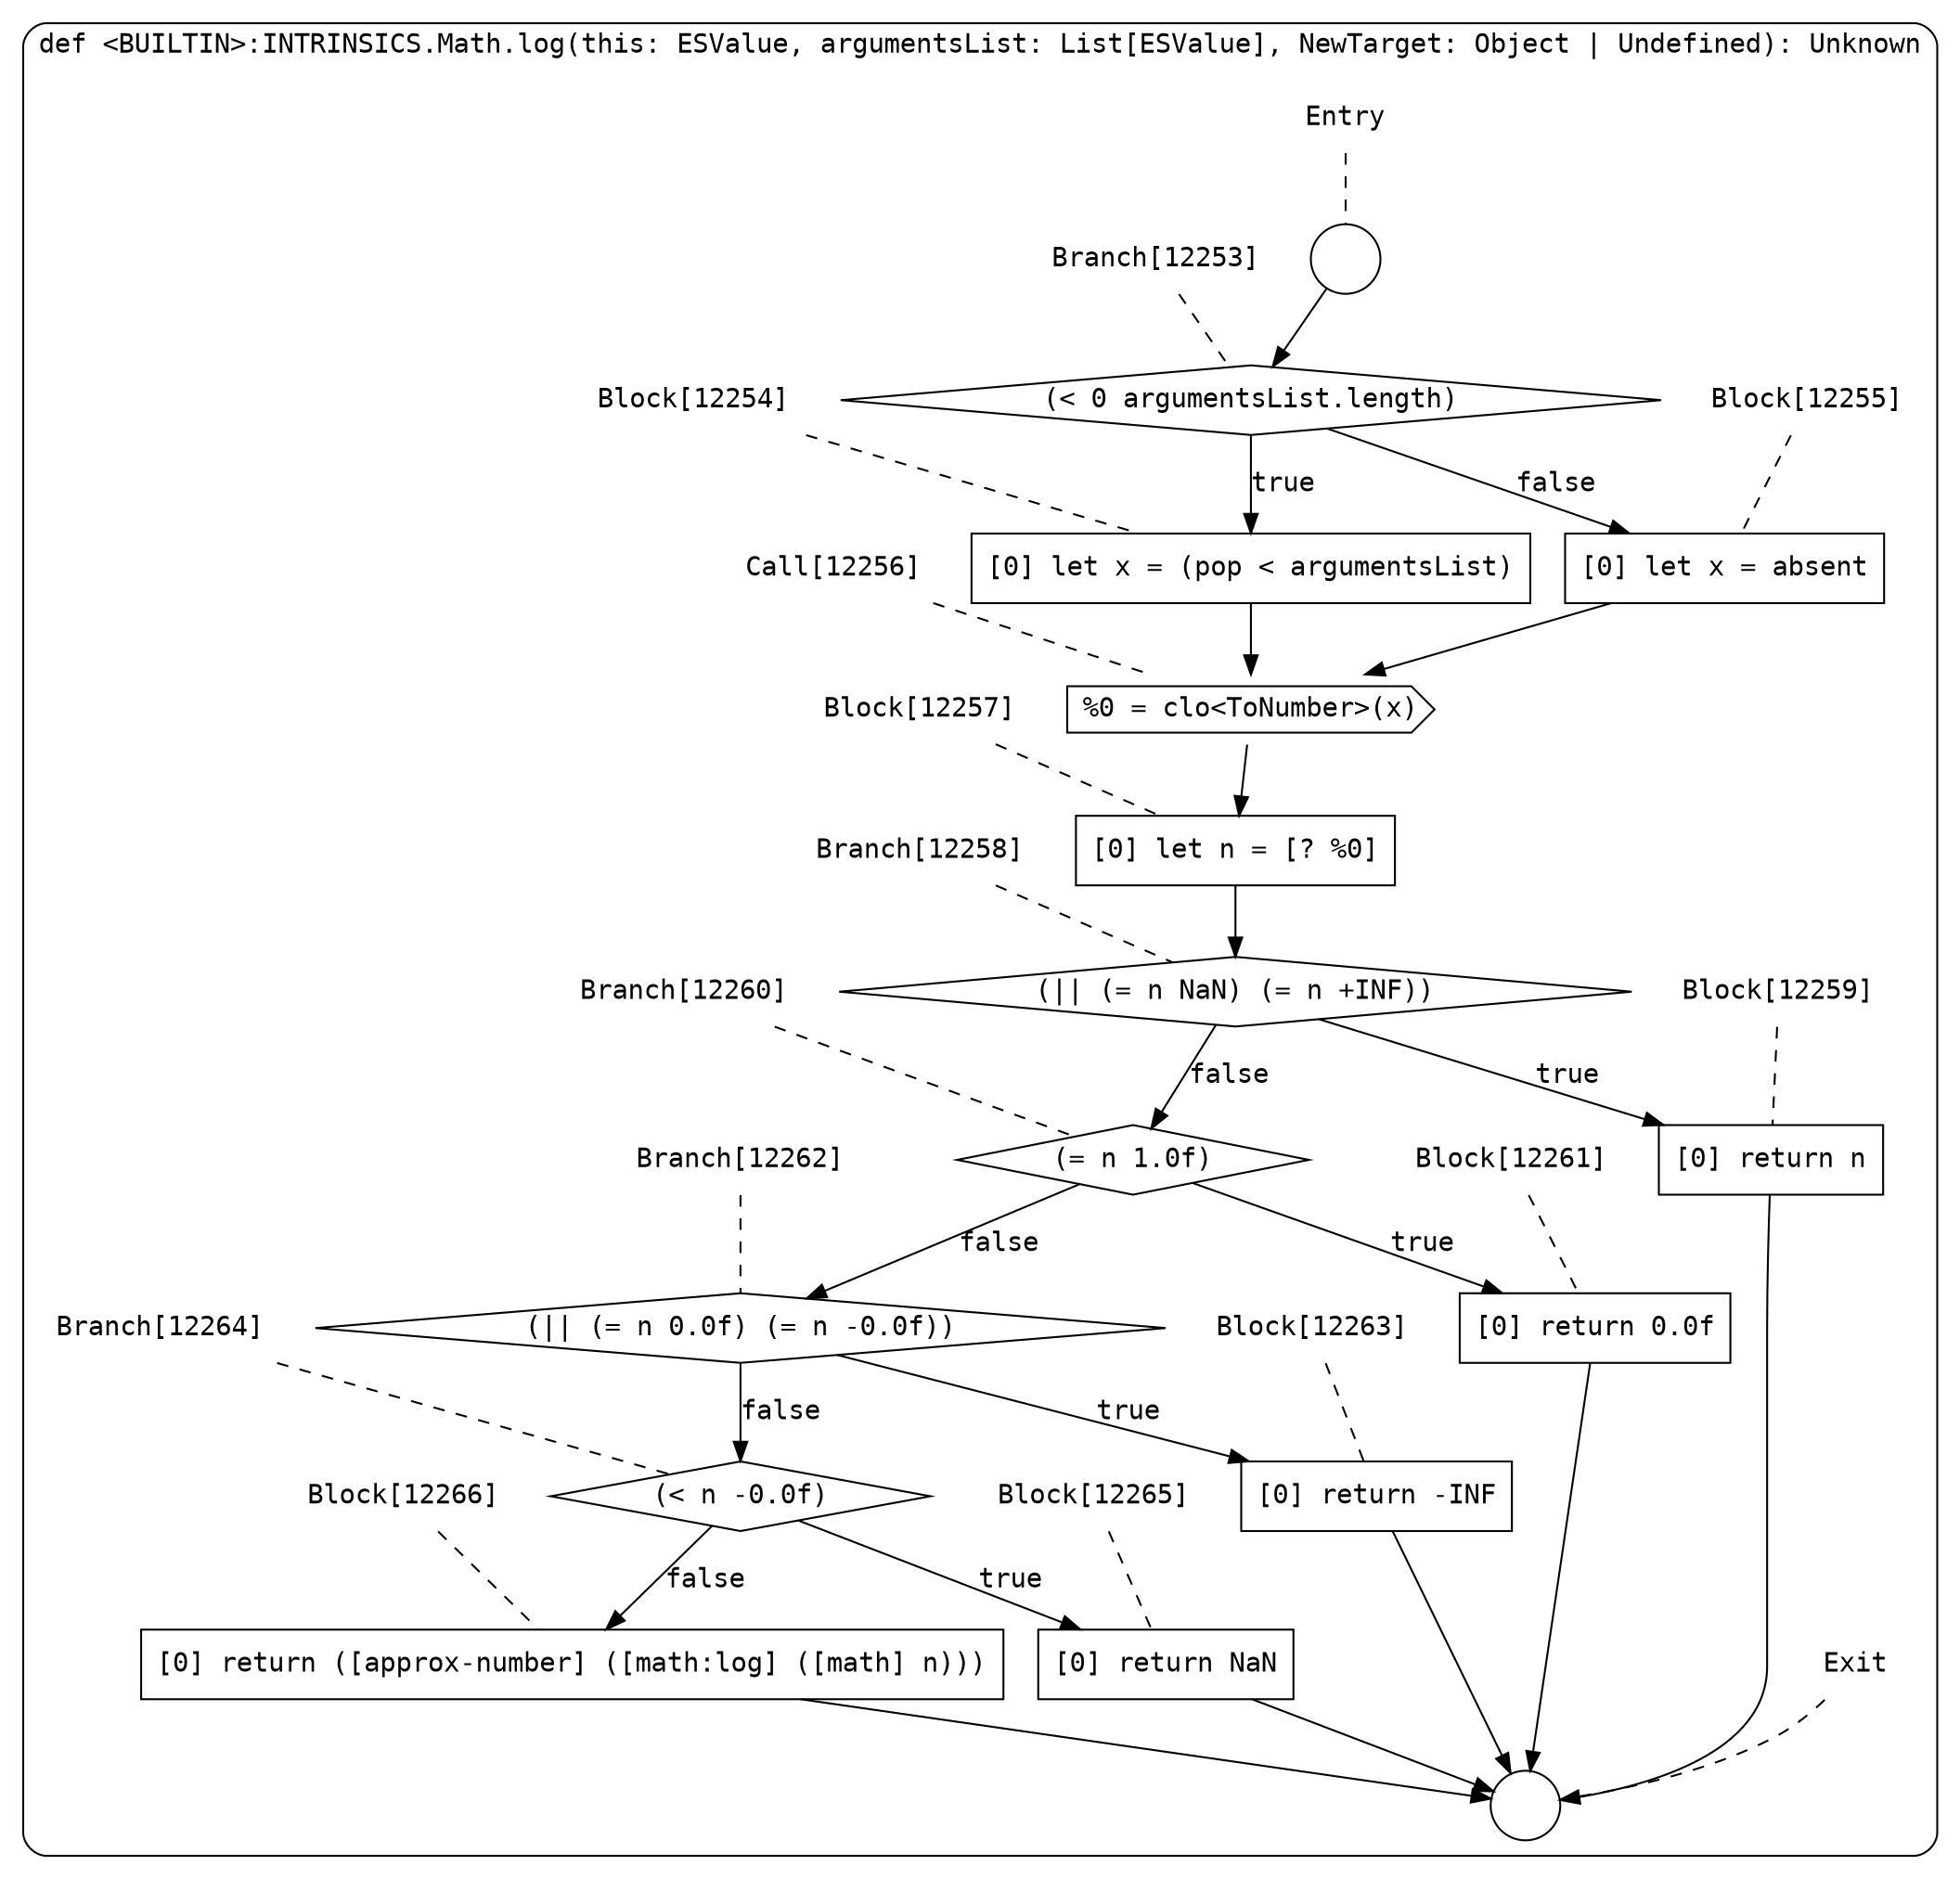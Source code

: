 digraph {
  graph [fontname = "Consolas"]
  node [fontname = "Consolas"]
  edge [fontname = "Consolas"]
  subgraph cluster2095 {
    label = "def <BUILTIN>:INTRINSICS.Math.log(this: ESValue, argumentsList: List[ESValue], NewTarget: Object | Undefined): Unknown"
    style = rounded
    cluster2095_entry_name [shape=none, label=<<font color="black">Entry</font>>]
    cluster2095_entry_name -> cluster2095_entry [arrowhead=none, color="black", style=dashed]
    cluster2095_entry [shape=circle label=" " color="black" fillcolor="white" style=filled]
    cluster2095_entry -> node12253 [color="black"]
    cluster2095_exit_name [shape=none, label=<<font color="black">Exit</font>>]
    cluster2095_exit_name -> cluster2095_exit [arrowhead=none, color="black", style=dashed]
    cluster2095_exit [shape=circle label=" " color="black" fillcolor="white" style=filled]
    node12253_name [shape=none, label=<<font color="black">Branch[12253]</font>>]
    node12253_name -> node12253 [arrowhead=none, color="black", style=dashed]
    node12253 [shape=diamond, label=<<font color="black">(&lt; 0 argumentsList.length)</font>> color="black" fillcolor="white", style=filled]
    node12253 -> node12254 [label=<<font color="black">true</font>> color="black"]
    node12253 -> node12255 [label=<<font color="black">false</font>> color="black"]
    node12254_name [shape=none, label=<<font color="black">Block[12254]</font>>]
    node12254_name -> node12254 [arrowhead=none, color="black", style=dashed]
    node12254 [shape=box, label=<<font color="black">[0] let x = (pop &lt; argumentsList)<BR ALIGN="LEFT"/></font>> color="black" fillcolor="white", style=filled]
    node12254 -> node12256 [color="black"]
    node12255_name [shape=none, label=<<font color="black">Block[12255]</font>>]
    node12255_name -> node12255 [arrowhead=none, color="black", style=dashed]
    node12255 [shape=box, label=<<font color="black">[0] let x = absent<BR ALIGN="LEFT"/></font>> color="black" fillcolor="white", style=filled]
    node12255 -> node12256 [color="black"]
    node12256_name [shape=none, label=<<font color="black">Call[12256]</font>>]
    node12256_name -> node12256 [arrowhead=none, color="black", style=dashed]
    node12256 [shape=cds, label=<<font color="black">%0 = clo&lt;ToNumber&gt;(x)</font>> color="black" fillcolor="white", style=filled]
    node12256 -> node12257 [color="black"]
    node12257_name [shape=none, label=<<font color="black">Block[12257]</font>>]
    node12257_name -> node12257 [arrowhead=none, color="black", style=dashed]
    node12257 [shape=box, label=<<font color="black">[0] let n = [? %0]<BR ALIGN="LEFT"/></font>> color="black" fillcolor="white", style=filled]
    node12257 -> node12258 [color="black"]
    node12258_name [shape=none, label=<<font color="black">Branch[12258]</font>>]
    node12258_name -> node12258 [arrowhead=none, color="black", style=dashed]
    node12258 [shape=diamond, label=<<font color="black">(|| (= n NaN) (= n +INF))</font>> color="black" fillcolor="white", style=filled]
    node12258 -> node12259 [label=<<font color="black">true</font>> color="black"]
    node12258 -> node12260 [label=<<font color="black">false</font>> color="black"]
    node12259_name [shape=none, label=<<font color="black">Block[12259]</font>>]
    node12259_name -> node12259 [arrowhead=none, color="black", style=dashed]
    node12259 [shape=box, label=<<font color="black">[0] return n<BR ALIGN="LEFT"/></font>> color="black" fillcolor="white", style=filled]
    node12259 -> cluster2095_exit [color="black"]
    node12260_name [shape=none, label=<<font color="black">Branch[12260]</font>>]
    node12260_name -> node12260 [arrowhead=none, color="black", style=dashed]
    node12260 [shape=diamond, label=<<font color="black">(= n 1.0f)</font>> color="black" fillcolor="white", style=filled]
    node12260 -> node12261 [label=<<font color="black">true</font>> color="black"]
    node12260 -> node12262 [label=<<font color="black">false</font>> color="black"]
    node12261_name [shape=none, label=<<font color="black">Block[12261]</font>>]
    node12261_name -> node12261 [arrowhead=none, color="black", style=dashed]
    node12261 [shape=box, label=<<font color="black">[0] return 0.0f<BR ALIGN="LEFT"/></font>> color="black" fillcolor="white", style=filled]
    node12261 -> cluster2095_exit [color="black"]
    node12262_name [shape=none, label=<<font color="black">Branch[12262]</font>>]
    node12262_name -> node12262 [arrowhead=none, color="black", style=dashed]
    node12262 [shape=diamond, label=<<font color="black">(|| (= n 0.0f) (= n -0.0f))</font>> color="black" fillcolor="white", style=filled]
    node12262 -> node12263 [label=<<font color="black">true</font>> color="black"]
    node12262 -> node12264 [label=<<font color="black">false</font>> color="black"]
    node12263_name [shape=none, label=<<font color="black">Block[12263]</font>>]
    node12263_name -> node12263 [arrowhead=none, color="black", style=dashed]
    node12263 [shape=box, label=<<font color="black">[0] return -INF<BR ALIGN="LEFT"/></font>> color="black" fillcolor="white", style=filled]
    node12263 -> cluster2095_exit [color="black"]
    node12264_name [shape=none, label=<<font color="black">Branch[12264]</font>>]
    node12264_name -> node12264 [arrowhead=none, color="black", style=dashed]
    node12264 [shape=diamond, label=<<font color="black">(&lt; n -0.0f)</font>> color="black" fillcolor="white", style=filled]
    node12264 -> node12265 [label=<<font color="black">true</font>> color="black"]
    node12264 -> node12266 [label=<<font color="black">false</font>> color="black"]
    node12265_name [shape=none, label=<<font color="black">Block[12265]</font>>]
    node12265_name -> node12265 [arrowhead=none, color="black", style=dashed]
    node12265 [shape=box, label=<<font color="black">[0] return NaN<BR ALIGN="LEFT"/></font>> color="black" fillcolor="white", style=filled]
    node12265 -> cluster2095_exit [color="black"]
    node12266_name [shape=none, label=<<font color="black">Block[12266]</font>>]
    node12266_name -> node12266 [arrowhead=none, color="black", style=dashed]
    node12266 [shape=box, label=<<font color="black">[0] return ([approx-number] ([math:log] ([math] n)))<BR ALIGN="LEFT"/></font>> color="black" fillcolor="white", style=filled]
    node12266 -> cluster2095_exit [color="black"]
  }
}